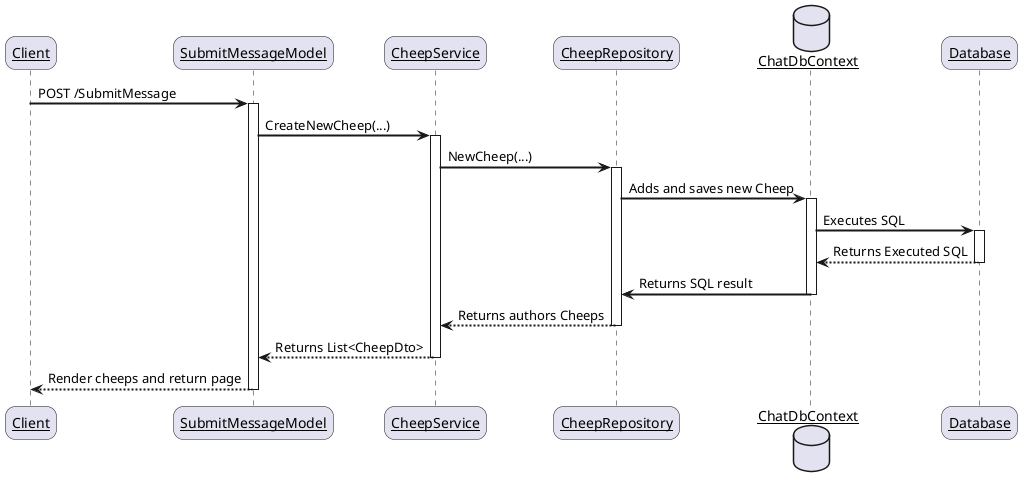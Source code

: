 @startuml NewCheep
skinparam sequenceArrowThickness 2
skinparam roundcorner 20
skinparam sequenceParticipant underline

participant Client
participant SubmitMessageModel
participant CheepService 
participant CheepRepository 
database "ChatDbContext" as DbContext 

Client -> SubmitMessageModel: POST /SubmitMessage
activate SubmitMessageModel

SubmitMessageModel -> CheepService: CreateNewCheep(...)
activate CheepService

CheepService -> CheepRepository: NewCheep(...)
activate CheepRepository

CheepRepository -> DbContext: Adds and saves new Cheep
activate DbContext

DbContext -> Database: Executes SQL
activate Database

Database --> DbContext: Returns Executed SQL 
deactivate Database

DbContext -> CheepRepository: Returns SQL result
deactivate DbContext

CheepRepository --> CheepService: Returns authors Cheeps
deactivate CheepRepository

CheepService --> SubmitMessageModel: Returns List<CheepDto>
deactivate CheepService

SubmitMessageModel --> Client: Render cheeps and return page
deactivate SubmitMessageModel

@enduml
